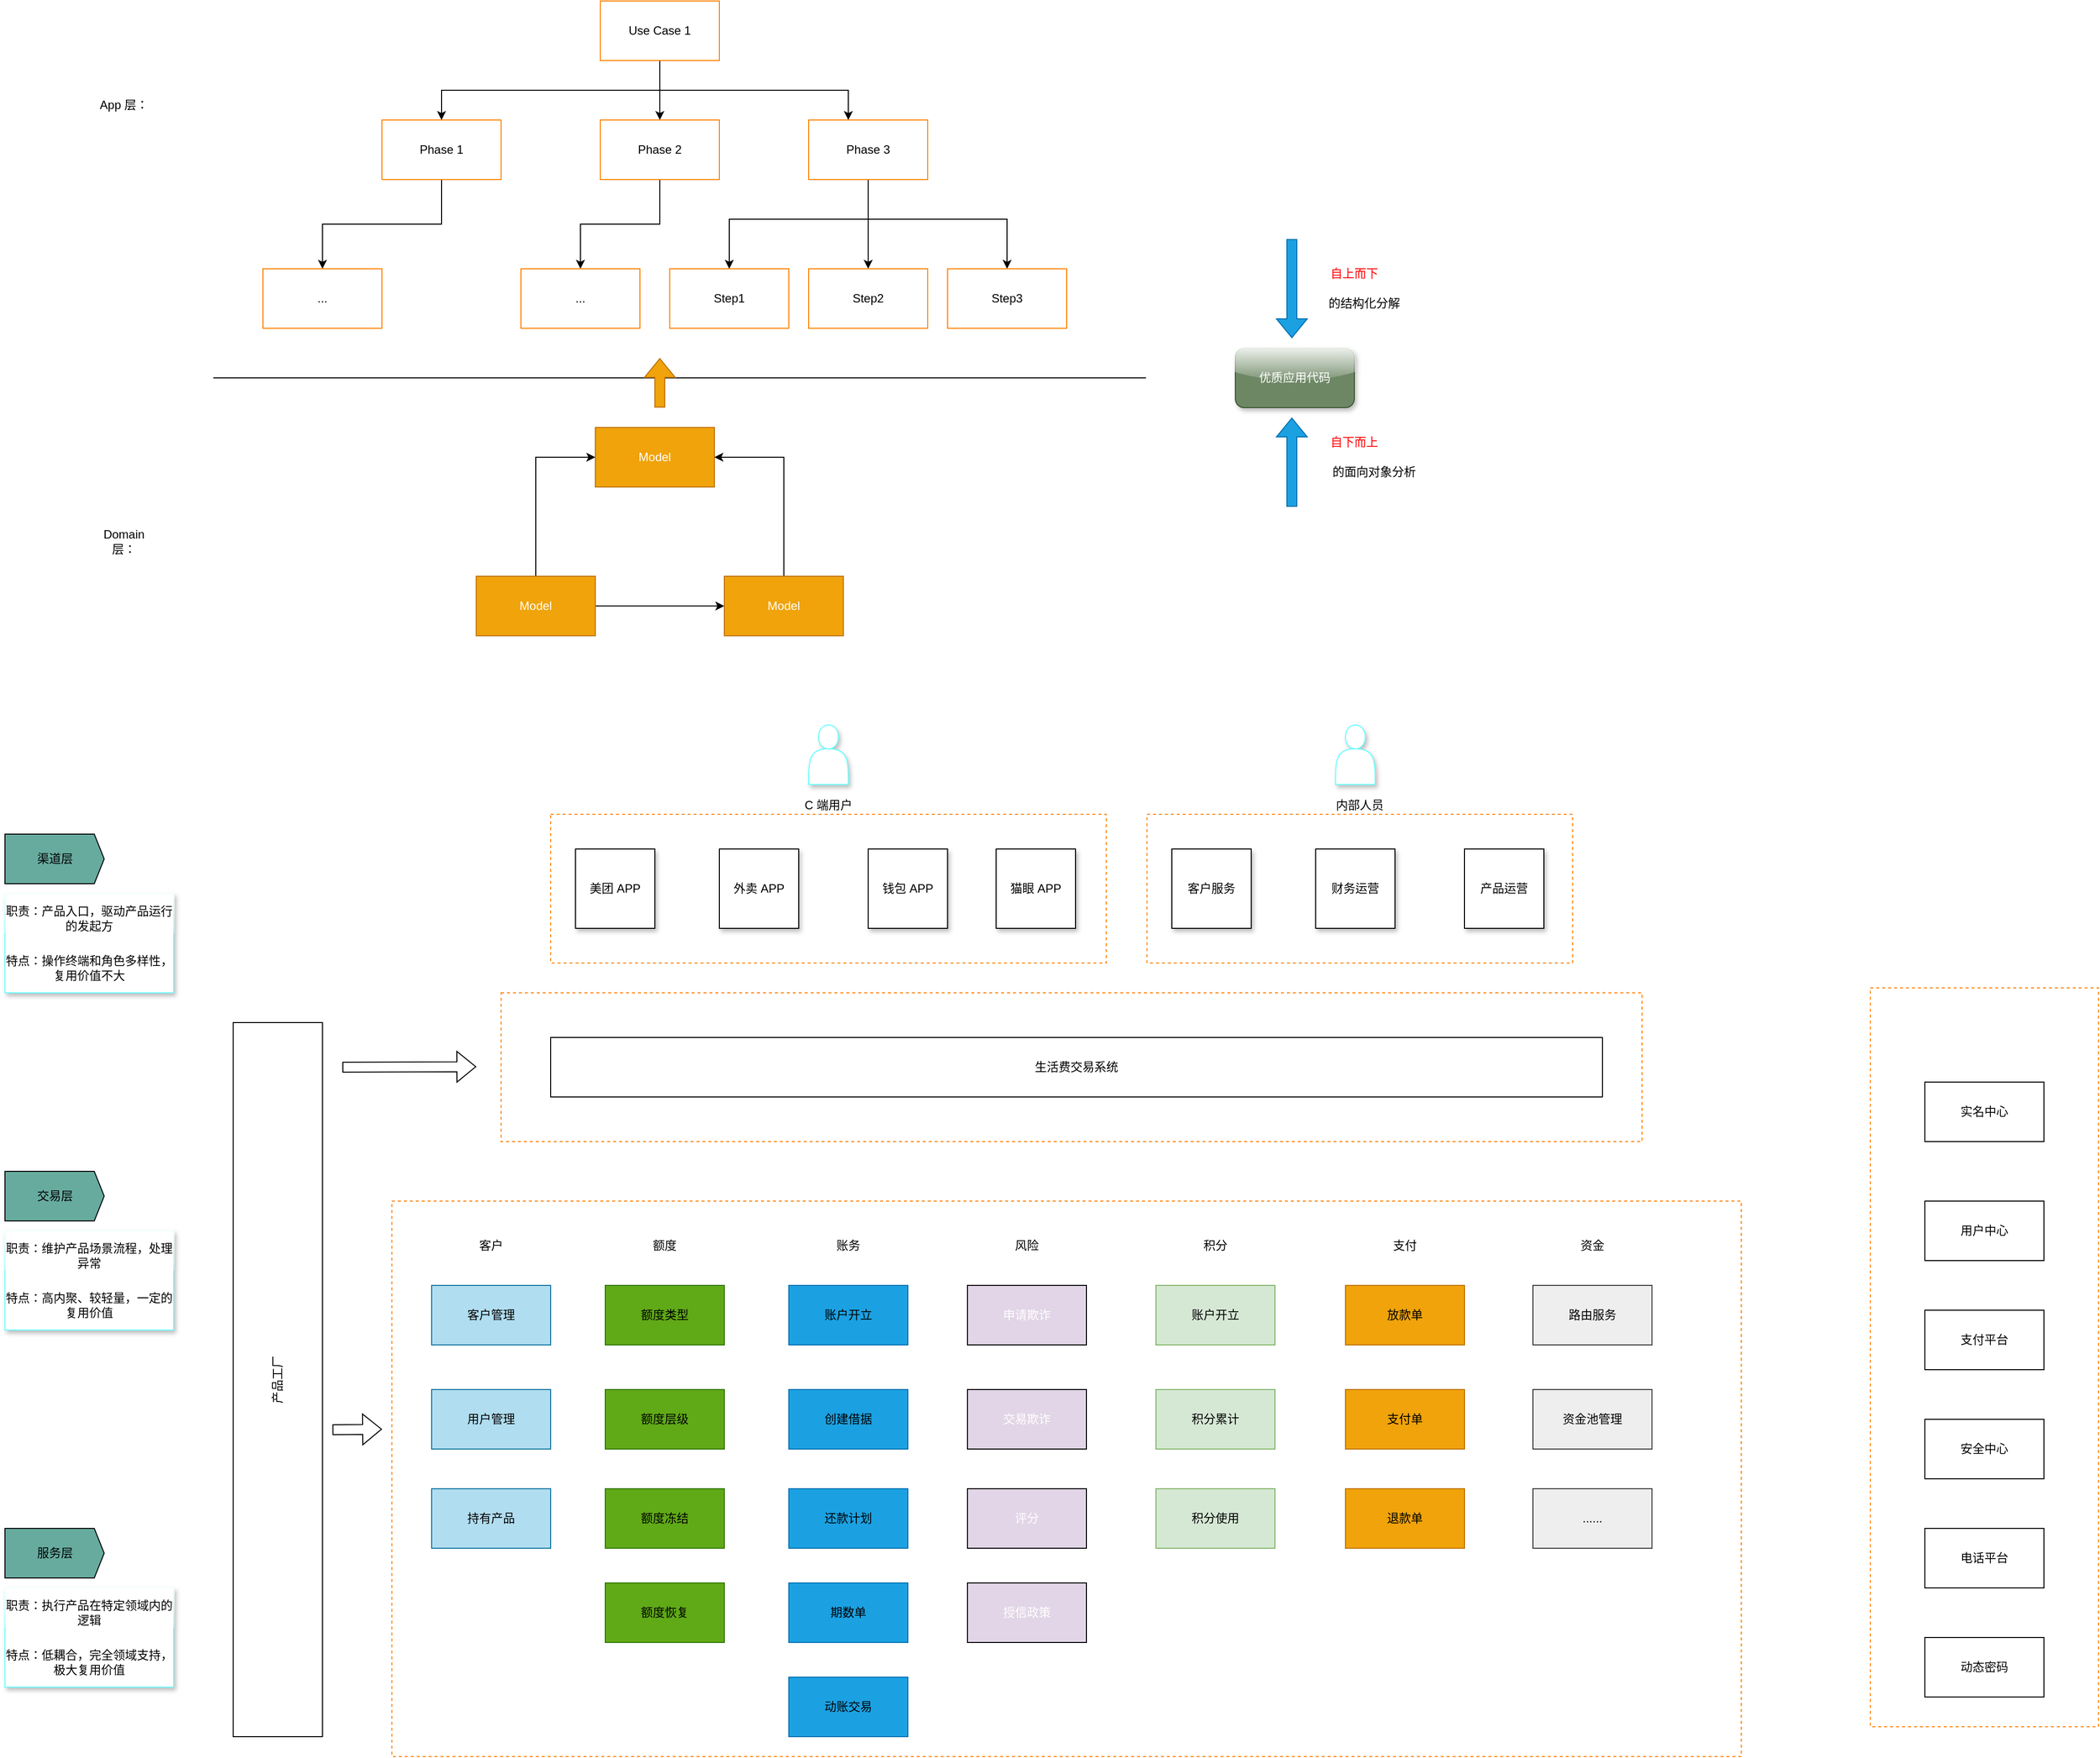 <mxfile version="16.5.1" type="device"><diagram id="ika14cYonNN1cqbjBtaj" name="第 1 页"><mxGraphModel dx="2253" dy="852" grid="1" gridSize="10" guides="1" tooltips="1" connect="1" arrows="1" fold="1" page="1" pageScale="1" pageWidth="827" pageHeight="1169" math="0" shadow="0"><root><mxCell id="0"/><mxCell id="1" parent="0"/><mxCell id="zo8uY6H522lUNCrGiecC-43" value="" style="rounded=0;whiteSpace=wrap;html=1;shadow=1;glass=1;sketch=0;fontColor=#000000;strokeColor=#66FFFF;fillColor=#FFFFFF;" vertex="1" parent="1"><mxGeometry x="-470" y="980" width="170" height="100" as="geometry"/></mxCell><mxCell id="zo8uY6H522lUNCrGiecC-5" style="edgeStyle=orthogonalEdgeStyle;rounded=0;orthogonalLoop=1;jettySize=auto;html=1;" edge="1" parent="1" source="zo8uY6H522lUNCrGiecC-1" target="zo8uY6H522lUNCrGiecC-3"><mxGeometry relative="1" as="geometry"/></mxCell><mxCell id="zo8uY6H522lUNCrGiecC-6" style="edgeStyle=orthogonalEdgeStyle;rounded=0;orthogonalLoop=1;jettySize=auto;html=1;" edge="1" parent="1" source="zo8uY6H522lUNCrGiecC-1" target="zo8uY6H522lUNCrGiecC-2"><mxGeometry relative="1" as="geometry"><Array as="points"><mxPoint x="190" y="170"/><mxPoint x="-30" y="170"/></Array></mxGeometry></mxCell><mxCell id="zo8uY6H522lUNCrGiecC-7" style="edgeStyle=orthogonalEdgeStyle;rounded=0;orthogonalLoop=1;jettySize=auto;html=1;" edge="1" parent="1" source="zo8uY6H522lUNCrGiecC-1" target="zo8uY6H522lUNCrGiecC-4"><mxGeometry relative="1" as="geometry"><Array as="points"><mxPoint x="190" y="170"/><mxPoint x="380" y="170"/></Array></mxGeometry></mxCell><mxCell id="zo8uY6H522lUNCrGiecC-1" value="Use Case 1" style="rounded=0;whiteSpace=wrap;html=1;strokeColor=#FF8000;" vertex="1" parent="1"><mxGeometry x="130" y="80" width="120" height="60" as="geometry"/></mxCell><mxCell id="zo8uY6H522lUNCrGiecC-9" style="edgeStyle=orthogonalEdgeStyle;rounded=0;orthogonalLoop=1;jettySize=auto;html=1;entryX=0.5;entryY=0;entryDx=0;entryDy=0;" edge="1" parent="1" source="zo8uY6H522lUNCrGiecC-2" target="zo8uY6H522lUNCrGiecC-8"><mxGeometry relative="1" as="geometry"/></mxCell><mxCell id="zo8uY6H522lUNCrGiecC-2" value="Phase 1" style="rounded=0;whiteSpace=wrap;html=1;strokeColor=#FF8000;" vertex="1" parent="1"><mxGeometry x="-90" y="200" width="120" height="60" as="geometry"/></mxCell><mxCell id="zo8uY6H522lUNCrGiecC-11" style="edgeStyle=orthogonalEdgeStyle;rounded=0;orthogonalLoop=1;jettySize=auto;html=1;" edge="1" parent="1" source="zo8uY6H522lUNCrGiecC-3" target="zo8uY6H522lUNCrGiecC-10"><mxGeometry relative="1" as="geometry"/></mxCell><mxCell id="zo8uY6H522lUNCrGiecC-3" value="Phase 2" style="rounded=0;whiteSpace=wrap;html=1;strokeColor=#FF8000;" vertex="1" parent="1"><mxGeometry x="130" y="200" width="120" height="60" as="geometry"/></mxCell><mxCell id="zo8uY6H522lUNCrGiecC-15" style="edgeStyle=orthogonalEdgeStyle;rounded=0;orthogonalLoop=1;jettySize=auto;html=1;entryX=0.5;entryY=0;entryDx=0;entryDy=0;" edge="1" parent="1" source="zo8uY6H522lUNCrGiecC-4" target="zo8uY6H522lUNCrGiecC-12"><mxGeometry relative="1" as="geometry"><Array as="points"><mxPoint x="400" y="300"/><mxPoint x="260" y="300"/></Array></mxGeometry></mxCell><mxCell id="zo8uY6H522lUNCrGiecC-16" style="edgeStyle=orthogonalEdgeStyle;rounded=0;orthogonalLoop=1;jettySize=auto;html=1;" edge="1" parent="1" source="zo8uY6H522lUNCrGiecC-4" target="zo8uY6H522lUNCrGiecC-13"><mxGeometry relative="1" as="geometry"/></mxCell><mxCell id="zo8uY6H522lUNCrGiecC-17" style="edgeStyle=orthogonalEdgeStyle;rounded=0;orthogonalLoop=1;jettySize=auto;html=1;entryX=0.5;entryY=0;entryDx=0;entryDy=0;" edge="1" parent="1" source="zo8uY6H522lUNCrGiecC-4" target="zo8uY6H522lUNCrGiecC-14"><mxGeometry relative="1" as="geometry"><Array as="points"><mxPoint x="400" y="300"/><mxPoint x="540" y="300"/></Array></mxGeometry></mxCell><mxCell id="zo8uY6H522lUNCrGiecC-4" value="Phase 3" style="rounded=0;whiteSpace=wrap;html=1;strokeColor=#FF8000;" vertex="1" parent="1"><mxGeometry x="340" y="200" width="120" height="60" as="geometry"/></mxCell><mxCell id="zo8uY6H522lUNCrGiecC-8" value="..." style="rounded=0;whiteSpace=wrap;html=1;strokeColor=#FF8000;" vertex="1" parent="1"><mxGeometry x="-210" y="350" width="120" height="60" as="geometry"/></mxCell><mxCell id="zo8uY6H522lUNCrGiecC-10" value="..." style="rounded=0;whiteSpace=wrap;html=1;strokeColor=#FF8000;" vertex="1" parent="1"><mxGeometry x="50" y="350" width="120" height="60" as="geometry"/></mxCell><mxCell id="zo8uY6H522lUNCrGiecC-12" value="Step1" style="rounded=0;whiteSpace=wrap;html=1;strokeColor=#FF8000;" vertex="1" parent="1"><mxGeometry x="200" y="350" width="120" height="60" as="geometry"/></mxCell><mxCell id="zo8uY6H522lUNCrGiecC-13" value="Step2" style="rounded=0;whiteSpace=wrap;html=1;strokeColor=#FF8000;" vertex="1" parent="1"><mxGeometry x="340" y="350" width="120" height="60" as="geometry"/></mxCell><mxCell id="zo8uY6H522lUNCrGiecC-14" value="Step3" style="rounded=0;whiteSpace=wrap;html=1;strokeColor=#FF8000;" vertex="1" parent="1"><mxGeometry x="480" y="350" width="120" height="60" as="geometry"/></mxCell><mxCell id="zo8uY6H522lUNCrGiecC-18" value="" style="endArrow=none;html=1;rounded=0;" edge="1" parent="1"><mxGeometry width="50" height="50" relative="1" as="geometry"><mxPoint x="-260" y="460" as="sourcePoint"/><mxPoint x="680" y="460" as="targetPoint"/></mxGeometry></mxCell><mxCell id="zo8uY6H522lUNCrGiecC-20" value="App 层：" style="text;html=1;strokeColor=none;fillColor=none;align=center;verticalAlign=middle;whiteSpace=wrap;rounded=0;" vertex="1" parent="1"><mxGeometry x="-380" y="170" width="60" height="30" as="geometry"/></mxCell><mxCell id="zo8uY6H522lUNCrGiecC-21" value="Domain 层：" style="text;html=1;strokeColor=none;fillColor=none;align=center;verticalAlign=middle;whiteSpace=wrap;rounded=0;" vertex="1" parent="1"><mxGeometry x="-380" y="610" width="60" height="30" as="geometry"/></mxCell><mxCell id="zo8uY6H522lUNCrGiecC-22" value="Model" style="rounded=0;whiteSpace=wrap;html=1;strokeColor=#BD7000;fillColor=#f0a30a;fontColor=#FFFFFF;" vertex="1" parent="1"><mxGeometry x="125" y="510" width="120" height="60" as="geometry"/></mxCell><mxCell id="zo8uY6H522lUNCrGiecC-25" style="edgeStyle=orthogonalEdgeStyle;rounded=0;orthogonalLoop=1;jettySize=auto;html=1;fontColor=#FFFFFF;" edge="1" parent="1" source="zo8uY6H522lUNCrGiecC-23" target="zo8uY6H522lUNCrGiecC-24"><mxGeometry relative="1" as="geometry"/></mxCell><mxCell id="zo8uY6H522lUNCrGiecC-27" style="edgeStyle=orthogonalEdgeStyle;rounded=0;orthogonalLoop=1;jettySize=auto;html=1;entryX=0;entryY=0.5;entryDx=0;entryDy=0;fontColor=#FFFFFF;" edge="1" parent="1" source="zo8uY6H522lUNCrGiecC-23" target="zo8uY6H522lUNCrGiecC-22"><mxGeometry relative="1" as="geometry"/></mxCell><mxCell id="zo8uY6H522lUNCrGiecC-23" value="Model" style="rounded=0;whiteSpace=wrap;html=1;strokeColor=#BD7000;fillColor=#f0a30a;fontColor=#FFFFFF;" vertex="1" parent="1"><mxGeometry x="5" y="660" width="120" height="60" as="geometry"/></mxCell><mxCell id="zo8uY6H522lUNCrGiecC-26" style="edgeStyle=orthogonalEdgeStyle;rounded=0;orthogonalLoop=1;jettySize=auto;html=1;entryX=1;entryY=0.5;entryDx=0;entryDy=0;fontColor=#FFFFFF;" edge="1" parent="1" source="zo8uY6H522lUNCrGiecC-24" target="zo8uY6H522lUNCrGiecC-22"><mxGeometry relative="1" as="geometry"><Array as="points"><mxPoint x="315" y="540"/></Array></mxGeometry></mxCell><mxCell id="zo8uY6H522lUNCrGiecC-24" value="Model" style="rounded=0;whiteSpace=wrap;html=1;strokeColor=#BD7000;fillColor=#f0a30a;fontColor=#FFFFFF;" vertex="1" parent="1"><mxGeometry x="255" y="660" width="120" height="60" as="geometry"/></mxCell><mxCell id="zo8uY6H522lUNCrGiecC-29" value="" style="shape=flexArrow;endArrow=classic;html=1;rounded=0;fontColor=#FFFFFF;fillColor=#f0a30a;strokeColor=#BD7000;" edge="1" parent="1"><mxGeometry width="50" height="50" relative="1" as="geometry"><mxPoint x="190" y="490" as="sourcePoint"/><mxPoint x="190" y="440" as="targetPoint"/></mxGeometry></mxCell><mxCell id="zo8uY6H522lUNCrGiecC-30" value="优质应用代码" style="rounded=1;whiteSpace=wrap;html=1;fontColor=#ffffff;strokeColor=#3A5431;glass=1;shadow=1;sketch=0;fillColor=#6d8764;" vertex="1" parent="1"><mxGeometry x="770" y="430" width="120" height="60" as="geometry"/></mxCell><mxCell id="zo8uY6H522lUNCrGiecC-31" value="" style="shape=flexArrow;endArrow=classic;html=1;rounded=0;fontColor=#FFFFFF;fillColor=#1ba1e2;strokeColor=#006EAF;" edge="1" parent="1"><mxGeometry width="50" height="50" relative="1" as="geometry"><mxPoint x="827" y="590" as="sourcePoint"/><mxPoint x="827" y="500" as="targetPoint"/></mxGeometry></mxCell><mxCell id="zo8uY6H522lUNCrGiecC-34" value="" style="shape=flexArrow;endArrow=classic;html=1;rounded=0;fontColor=#FFFFFF;fillColor=#1ba1e2;strokeColor=#006EAF;" edge="1" parent="1"><mxGeometry width="50" height="50" relative="1" as="geometry"><mxPoint x="827" y="320" as="sourcePoint"/><mxPoint x="827" y="420" as="targetPoint"/></mxGeometry></mxCell><mxCell id="zo8uY6H522lUNCrGiecC-35" value="自上而下" style="text;html=1;strokeColor=none;fillColor=none;align=center;verticalAlign=middle;whiteSpace=wrap;rounded=0;shadow=1;glass=1;sketch=0;fontColor=#FF0000;" vertex="1" parent="1"><mxGeometry x="860" y="340" width="60" height="30" as="geometry"/></mxCell><mxCell id="zo8uY6H522lUNCrGiecC-36" value="自下而上&lt;br&gt;" style="text;html=1;strokeColor=none;fillColor=none;align=center;verticalAlign=middle;whiteSpace=wrap;rounded=0;shadow=1;glass=1;sketch=0;fontColor=#FF0000;" vertex="1" parent="1"><mxGeometry x="860" y="510" width="60" height="30" as="geometry"/></mxCell><mxCell id="zo8uY6H522lUNCrGiecC-37" value="的结构化分解" style="text;html=1;strokeColor=none;fillColor=none;align=center;verticalAlign=middle;whiteSpace=wrap;rounded=0;shadow=1;glass=1;sketch=0;fontColor=#000000;" vertex="1" parent="1"><mxGeometry x="860" y="370" width="80" height="30" as="geometry"/></mxCell><mxCell id="zo8uY6H522lUNCrGiecC-38" value="的面向对象分析" style="text;html=1;strokeColor=none;fillColor=none;align=center;verticalAlign=middle;whiteSpace=wrap;rounded=0;shadow=1;glass=1;sketch=0;fontColor=#000000;" vertex="1" parent="1"><mxGeometry x="860" y="540" width="100" height="30" as="geometry"/></mxCell><mxCell id="zo8uY6H522lUNCrGiecC-39" value="渠道层" style="html=1;shadow=0;dashed=0;align=center;verticalAlign=middle;shape=mxgraph.arrows2.arrow;dy=0;dx=10;notch=0;rounded=1;glass=1;sketch=0;fontColor=#000000;strokeColor=#000000;fillColor=#67AB9F;" vertex="1" parent="1"><mxGeometry x="-470" y="920" width="100" height="50" as="geometry"/></mxCell><mxCell id="zo8uY6H522lUNCrGiecC-41" value="职责：产品入口，驱动产品运行的发起方" style="text;html=1;strokeColor=none;fillColor=none;align=center;verticalAlign=middle;whiteSpace=wrap;rounded=0;shadow=1;glass=1;sketch=0;fontColor=#000000;" vertex="1" parent="1"><mxGeometry x="-470" y="985" width="170" height="40" as="geometry"/></mxCell><mxCell id="zo8uY6H522lUNCrGiecC-42" value="特点：操作终端和角色多样性，复用价值不大" style="text;html=1;strokeColor=none;fillColor=none;align=center;verticalAlign=middle;whiteSpace=wrap;rounded=0;shadow=1;glass=1;sketch=0;fontColor=#000000;" vertex="1" parent="1"><mxGeometry x="-470" y="1035" width="170" height="40" as="geometry"/></mxCell><mxCell id="zo8uY6H522lUNCrGiecC-44" value="C 端用户" style="rounded=0;whiteSpace=wrap;html=1;shadow=0;glass=0;sketch=0;fontColor=#000000;strokeColor=#FF8000;fillColor=#FFFFFF;labelPosition=center;verticalLabelPosition=top;align=center;verticalAlign=bottom;dashed=1;" vertex="1" parent="1"><mxGeometry x="80" y="900" width="560" height="150" as="geometry"/></mxCell><mxCell id="zo8uY6H522lUNCrGiecC-45" value="" style="shape=actor;whiteSpace=wrap;html=1;rounded=1;shadow=1;glass=1;sketch=0;fontColor=#000000;strokeColor=#66FFFF;fillColor=#FFFFFF;" vertex="1" parent="1"><mxGeometry x="340" y="810" width="40" height="60" as="geometry"/></mxCell><mxCell id="zo8uY6H522lUNCrGiecC-46" value="美团 APP" style="whiteSpace=wrap;html=1;aspect=fixed;rounded=0;shadow=1;glass=0;sketch=0;fontColor=#000000;strokeColor=#000000;fillColor=#FFFFFF;" vertex="1" parent="1"><mxGeometry x="105" y="935" width="80" height="80" as="geometry"/></mxCell><mxCell id="zo8uY6H522lUNCrGiecC-47" value="外卖 APP" style="whiteSpace=wrap;html=1;aspect=fixed;rounded=0;shadow=1;glass=0;sketch=0;fontColor=#000000;strokeColor=#000000;fillColor=#FFFFFF;" vertex="1" parent="1"><mxGeometry x="250" y="935" width="80" height="80" as="geometry"/></mxCell><mxCell id="zo8uY6H522lUNCrGiecC-48" value="钱包 APP" style="whiteSpace=wrap;html=1;aspect=fixed;rounded=0;shadow=1;glass=0;sketch=0;fontColor=#000000;strokeColor=#000000;fillColor=#FFFFFF;" vertex="1" parent="1"><mxGeometry x="400" y="935" width="80" height="80" as="geometry"/></mxCell><mxCell id="zo8uY6H522lUNCrGiecC-49" value="猫眼 APP" style="whiteSpace=wrap;html=1;aspect=fixed;rounded=0;shadow=1;glass=0;sketch=0;fontColor=#000000;strokeColor=#000000;fillColor=#FFFFFF;" vertex="1" parent="1"><mxGeometry x="529" y="935" width="80" height="80" as="geometry"/></mxCell><mxCell id="zo8uY6H522lUNCrGiecC-50" value="内部人员" style="rounded=0;whiteSpace=wrap;html=1;shadow=0;glass=0;sketch=0;fontColor=#000000;strokeColor=#FF8000;fillColor=#FFFFFF;labelPosition=center;verticalLabelPosition=top;align=center;verticalAlign=bottom;dashed=1;" vertex="1" parent="1"><mxGeometry x="681" y="900" width="429" height="150" as="geometry"/></mxCell><mxCell id="zo8uY6H522lUNCrGiecC-51" value="" style="shape=actor;whiteSpace=wrap;html=1;rounded=1;shadow=1;glass=1;sketch=0;fontColor=#000000;strokeColor=#66FFFF;fillColor=#FFFFFF;" vertex="1" parent="1"><mxGeometry x="871" y="810" width="40" height="60" as="geometry"/></mxCell><mxCell id="zo8uY6H522lUNCrGiecC-52" value="客户服务" style="whiteSpace=wrap;html=1;aspect=fixed;rounded=0;shadow=1;glass=0;sketch=0;fontColor=#000000;strokeColor=#000000;fillColor=#FFFFFF;" vertex="1" parent="1"><mxGeometry x="706" y="935" width="80" height="80" as="geometry"/></mxCell><mxCell id="zo8uY6H522lUNCrGiecC-53" value="财务运营" style="whiteSpace=wrap;html=1;aspect=fixed;rounded=0;shadow=1;glass=0;sketch=0;fontColor=#000000;strokeColor=#000000;fillColor=#FFFFFF;" vertex="1" parent="1"><mxGeometry x="851" y="935" width="80" height="80" as="geometry"/></mxCell><mxCell id="zo8uY6H522lUNCrGiecC-54" value="产品运营" style="whiteSpace=wrap;html=1;aspect=fixed;rounded=0;shadow=1;glass=0;sketch=0;fontColor=#000000;strokeColor=#000000;fillColor=#FFFFFF;" vertex="1" parent="1"><mxGeometry x="1001" y="935" width="80" height="80" as="geometry"/></mxCell><mxCell id="zo8uY6H522lUNCrGiecC-58" value="" style="rounded=0;whiteSpace=wrap;html=1;shadow=0;glass=0;sketch=0;fontColor=#000000;strokeColor=#FF8000;fillColor=#FFFFFF;labelPosition=center;verticalLabelPosition=top;align=center;verticalAlign=bottom;dashed=1;" vertex="1" parent="1"><mxGeometry x="30" y="1080" width="1150" height="150" as="geometry"/></mxCell><mxCell id="zo8uY6H522lUNCrGiecC-62" value="生活费交易系统" style="rounded=0;whiteSpace=wrap;html=1;shadow=0;glass=0;sketch=0;fontColor=#000000;strokeColor=#000000;fillColor=#FFFFFF;" vertex="1" parent="1"><mxGeometry x="80" y="1125" width="1060" height="60" as="geometry"/></mxCell><mxCell id="zo8uY6H522lUNCrGiecC-63" value="产品工厂" style="rounded=0;shadow=0;glass=0;sketch=0;fontColor=#000000;strokeColor=#000000;fillColor=#FFFFFF;whiteSpace=wrap;html=1;verticalAlign=middle;horizontal=0;" vertex="1" parent="1"><mxGeometry x="-240" y="1110" width="90" height="720" as="geometry"/></mxCell><mxCell id="zo8uY6H522lUNCrGiecC-64" value="" style="shape=flexArrow;endArrow=classic;html=1;rounded=0;fontColor=#000000;" edge="1" parent="1"><mxGeometry width="50" height="50" relative="1" as="geometry"><mxPoint x="-130" y="1155" as="sourcePoint"/><mxPoint x="5" y="1154.5" as="targetPoint"/></mxGeometry></mxCell><mxCell id="zo8uY6H522lUNCrGiecC-65" value="" style="rounded=0;whiteSpace=wrap;html=1;shadow=0;glass=0;sketch=0;fontColor=#000000;strokeColor=#FF8000;fillColor=#FFFFFF;labelPosition=center;verticalLabelPosition=top;align=center;verticalAlign=bottom;dashed=1;" vertex="1" parent="1"><mxGeometry x="-80" y="1290" width="1360" height="560" as="geometry"/></mxCell><mxCell id="zo8uY6H522lUNCrGiecC-66" value="" style="rounded=0;whiteSpace=wrap;html=1;shadow=0;glass=0;sketch=0;fontColor=#000000;strokeColor=#FF8000;fillColor=#FFFFFF;labelPosition=center;verticalLabelPosition=top;align=center;verticalAlign=bottom;dashed=1;" vertex="1" parent="1"><mxGeometry x="1410" y="1075" width="230" height="745" as="geometry"/></mxCell><mxCell id="zo8uY6H522lUNCrGiecC-67" value="实名中心" style="rounded=0;whiteSpace=wrap;html=1;shadow=0;glass=0;sketch=0;fontColor=#000000;strokeColor=#000000;fillColor=#FFFFFF;" vertex="1" parent="1"><mxGeometry x="1465" y="1170" width="120" height="60" as="geometry"/></mxCell><mxCell id="zo8uY6H522lUNCrGiecC-68" value="用户中心" style="rounded=0;whiteSpace=wrap;html=1;shadow=0;glass=0;sketch=0;fontColor=#000000;strokeColor=#000000;fillColor=#FFFFFF;" vertex="1" parent="1"><mxGeometry x="1465" y="1290" width="120" height="60" as="geometry"/></mxCell><mxCell id="zo8uY6H522lUNCrGiecC-69" value="支付平台" style="rounded=0;whiteSpace=wrap;html=1;shadow=0;glass=0;sketch=0;fontColor=#000000;strokeColor=#000000;fillColor=#FFFFFF;" vertex="1" parent="1"><mxGeometry x="1465" y="1400" width="120" height="60" as="geometry"/></mxCell><mxCell id="zo8uY6H522lUNCrGiecC-70" value="安全中心" style="rounded=0;whiteSpace=wrap;html=1;shadow=0;glass=0;sketch=0;fontColor=#000000;strokeColor=#000000;fillColor=#FFFFFF;" vertex="1" parent="1"><mxGeometry x="1465" y="1510" width="120" height="60" as="geometry"/></mxCell><mxCell id="zo8uY6H522lUNCrGiecC-71" value="电话平台" style="rounded=0;whiteSpace=wrap;html=1;shadow=0;glass=0;sketch=0;fontColor=#000000;strokeColor=#000000;fillColor=#FFFFFF;" vertex="1" parent="1"><mxGeometry x="1465" y="1620" width="120" height="60" as="geometry"/></mxCell><mxCell id="zo8uY6H522lUNCrGiecC-72" value="动态密码" style="rounded=0;whiteSpace=wrap;html=1;shadow=0;glass=0;sketch=0;fontColor=#000000;strokeColor=#000000;fillColor=#FFFFFF;" vertex="1" parent="1"><mxGeometry x="1465" y="1730" width="120" height="60" as="geometry"/></mxCell><mxCell id="zo8uY6H522lUNCrGiecC-73" value="" style="shape=flexArrow;endArrow=classic;html=1;rounded=0;fontColor=#000000;" edge="1" parent="1"><mxGeometry width="50" height="50" relative="1" as="geometry"><mxPoint x="-140" y="1520.5" as="sourcePoint"/><mxPoint x="-90" y="1520" as="targetPoint"/></mxGeometry></mxCell><mxCell id="zo8uY6H522lUNCrGiecC-74" value="" style="rounded=0;whiteSpace=wrap;html=1;shadow=1;glass=1;sketch=0;fontColor=#000000;strokeColor=#66FFFF;fillColor=#FFFFFF;" vertex="1" parent="1"><mxGeometry x="-470" y="1320" width="170" height="100" as="geometry"/></mxCell><mxCell id="zo8uY6H522lUNCrGiecC-75" value="交易层" style="html=1;shadow=0;dashed=0;align=center;verticalAlign=middle;shape=mxgraph.arrows2.arrow;dy=0;dx=10;notch=0;rounded=1;glass=1;sketch=0;fontColor=#000000;strokeColor=#000000;fillColor=#67AB9F;" vertex="1" parent="1"><mxGeometry x="-470" y="1260" width="100" height="50" as="geometry"/></mxCell><mxCell id="zo8uY6H522lUNCrGiecC-76" value="职责：维护产品场景流程，处理异常" style="text;html=1;strokeColor=none;fillColor=none;align=center;verticalAlign=middle;whiteSpace=wrap;rounded=0;shadow=1;glass=1;sketch=0;fontColor=#000000;" vertex="1" parent="1"><mxGeometry x="-470" y="1325" width="170" height="40" as="geometry"/></mxCell><mxCell id="zo8uY6H522lUNCrGiecC-77" value="特点：高内聚、较轻量，一定的复用价值" style="text;html=1;strokeColor=none;fillColor=none;align=center;verticalAlign=middle;whiteSpace=wrap;rounded=0;shadow=1;glass=1;sketch=0;fontColor=#000000;" vertex="1" parent="1"><mxGeometry x="-470" y="1375" width="170" height="40" as="geometry"/></mxCell><mxCell id="zo8uY6H522lUNCrGiecC-78" value="" style="rounded=0;whiteSpace=wrap;html=1;shadow=1;glass=1;sketch=0;fontColor=#000000;strokeColor=#66FFFF;fillColor=#FFFFFF;" vertex="1" parent="1"><mxGeometry x="-470" y="1680" width="170" height="100" as="geometry"/></mxCell><mxCell id="zo8uY6H522lUNCrGiecC-79" value="服务层" style="html=1;shadow=0;dashed=0;align=center;verticalAlign=middle;shape=mxgraph.arrows2.arrow;dy=0;dx=10;notch=0;rounded=1;glass=1;sketch=0;fontColor=#000000;strokeColor=#000000;fillColor=#67AB9F;" vertex="1" parent="1"><mxGeometry x="-470" y="1620" width="100" height="50" as="geometry"/></mxCell><mxCell id="zo8uY6H522lUNCrGiecC-80" value="职责：执行产品在特定领域内的逻辑" style="text;html=1;strokeColor=none;fillColor=none;align=center;verticalAlign=middle;whiteSpace=wrap;rounded=0;shadow=1;glass=1;sketch=0;fontColor=#000000;" vertex="1" parent="1"><mxGeometry x="-470" y="1685" width="170" height="40" as="geometry"/></mxCell><mxCell id="zo8uY6H522lUNCrGiecC-81" value="特点：低耦合，完全领域支持，极大复用价值" style="text;html=1;strokeColor=none;fillColor=none;align=center;verticalAlign=middle;whiteSpace=wrap;rounded=0;shadow=1;glass=1;sketch=0;fontColor=#000000;" vertex="1" parent="1"><mxGeometry x="-470" y="1735" width="170" height="40" as="geometry"/></mxCell><mxCell id="zo8uY6H522lUNCrGiecC-82" value="客户管理" style="rounded=0;whiteSpace=wrap;html=1;shadow=0;glass=0;sketch=0;strokeColor=#10739e;fillColor=#b1ddf0;" vertex="1" parent="1"><mxGeometry x="-40" y="1375" width="120" height="60" as="geometry"/></mxCell><mxCell id="zo8uY6H522lUNCrGiecC-83" value="客户" style="text;html=1;strokeColor=none;fillColor=none;align=center;verticalAlign=middle;whiteSpace=wrap;rounded=0;shadow=0;glass=0;sketch=0;fontColor=#000000;" vertex="1" parent="1"><mxGeometry x="-10" y="1320" width="60" height="30" as="geometry"/></mxCell><mxCell id="zo8uY6H522lUNCrGiecC-84" value="用户管理" style="rounded=0;whiteSpace=wrap;html=1;shadow=0;glass=0;sketch=0;strokeColor=#10739e;fillColor=#b1ddf0;" vertex="1" parent="1"><mxGeometry x="-40" y="1480" width="120" height="60" as="geometry"/></mxCell><mxCell id="zo8uY6H522lUNCrGiecC-85" value="持有产品" style="rounded=0;whiteSpace=wrap;html=1;shadow=0;glass=0;sketch=0;strokeColor=#10739e;fillColor=#b1ddf0;" vertex="1" parent="1"><mxGeometry x="-40" y="1580" width="120" height="60" as="geometry"/></mxCell><mxCell id="zo8uY6H522lUNCrGiecC-86" value="额度" style="text;html=1;strokeColor=none;fillColor=none;align=center;verticalAlign=middle;whiteSpace=wrap;rounded=0;shadow=0;glass=0;sketch=0;fontColor=#000000;" vertex="1" parent="1"><mxGeometry x="165" y="1320" width="60" height="30" as="geometry"/></mxCell><mxCell id="zo8uY6H522lUNCrGiecC-87" value="额度类型" style="rounded=0;whiteSpace=wrap;html=1;shadow=0;glass=0;sketch=0;strokeColor=#2D7600;fillColor=#60a917;fontColor=#000000;" vertex="1" parent="1"><mxGeometry x="135" y="1375" width="120" height="60" as="geometry"/></mxCell><mxCell id="zo8uY6H522lUNCrGiecC-88" value="额度层级" style="rounded=0;whiteSpace=wrap;html=1;shadow=0;glass=0;sketch=0;strokeColor=#2D7600;fillColor=#60a917;fontColor=#000000;" vertex="1" parent="1"><mxGeometry x="135" y="1480" width="120" height="60" as="geometry"/></mxCell><mxCell id="zo8uY6H522lUNCrGiecC-89" value="额度冻结" style="rounded=0;whiteSpace=wrap;html=1;shadow=0;glass=0;sketch=0;strokeColor=#2D7600;fillColor=#60a917;fontColor=#000000;" vertex="1" parent="1"><mxGeometry x="135" y="1580" width="120" height="60" as="geometry"/></mxCell><mxCell id="zo8uY6H522lUNCrGiecC-90" value="额度恢复" style="rounded=0;whiteSpace=wrap;html=1;shadow=0;glass=0;sketch=0;strokeColor=#2D7600;fillColor=#60a917;fontColor=#000000;" vertex="1" parent="1"><mxGeometry x="135" y="1675" width="120" height="60" as="geometry"/></mxCell><mxCell id="zo8uY6H522lUNCrGiecC-91" value="账务" style="text;html=1;strokeColor=none;fillColor=none;align=center;verticalAlign=middle;whiteSpace=wrap;rounded=0;shadow=0;glass=0;sketch=0;fontColor=#000000;" vertex="1" parent="1"><mxGeometry x="350" y="1320" width="60" height="30" as="geometry"/></mxCell><mxCell id="zo8uY6H522lUNCrGiecC-92" value="账户开立" style="rounded=0;whiteSpace=wrap;html=1;shadow=0;glass=0;sketch=0;strokeColor=#006EAF;fillColor=#1ba1e2;fontColor=#000000;" vertex="1" parent="1"><mxGeometry x="320" y="1375" width="120" height="60" as="geometry"/></mxCell><mxCell id="zo8uY6H522lUNCrGiecC-93" value="创建借据" style="rounded=0;whiteSpace=wrap;html=1;shadow=0;glass=0;sketch=0;strokeColor=#006EAF;fillColor=#1ba1e2;fontColor=#000000;" vertex="1" parent="1"><mxGeometry x="320" y="1480" width="120" height="60" as="geometry"/></mxCell><mxCell id="zo8uY6H522lUNCrGiecC-94" value="还款计划" style="rounded=0;whiteSpace=wrap;html=1;shadow=0;glass=0;sketch=0;strokeColor=#006EAF;fillColor=#1ba1e2;fontColor=#000000;" vertex="1" parent="1"><mxGeometry x="320" y="1580" width="120" height="60" as="geometry"/></mxCell><mxCell id="zo8uY6H522lUNCrGiecC-95" value="期数单" style="rounded=0;whiteSpace=wrap;html=1;shadow=0;glass=0;sketch=0;strokeColor=#006EAF;fillColor=#1ba1e2;fontColor=#000000;" vertex="1" parent="1"><mxGeometry x="320" y="1675" width="120" height="60" as="geometry"/></mxCell><mxCell id="zo8uY6H522lUNCrGiecC-96" value="动账交易" style="rounded=0;whiteSpace=wrap;html=1;shadow=0;glass=0;sketch=0;strokeColor=#006EAF;fillColor=#1ba1e2;fontColor=#000000;" vertex="1" parent="1"><mxGeometry x="320" y="1770" width="120" height="60" as="geometry"/></mxCell><mxCell id="zo8uY6H522lUNCrGiecC-97" value="风险" style="text;html=1;strokeColor=none;fillColor=none;align=center;verticalAlign=middle;whiteSpace=wrap;rounded=0;shadow=0;glass=0;sketch=0;fontColor=#000000;" vertex="1" parent="1"><mxGeometry x="530" y="1320" width="60" height="30" as="geometry"/></mxCell><mxCell id="zo8uY6H522lUNCrGiecC-98" value="申请欺诈" style="rounded=0;whiteSpace=wrap;html=1;shadow=0;glass=0;sketch=0;strokeColor=#000000;fillColor=#e1d5e7;fontColor=#FFFFFF;" vertex="1" parent="1"><mxGeometry x="500" y="1375" width="120" height="60" as="geometry"/></mxCell><mxCell id="zo8uY6H522lUNCrGiecC-99" value="交易欺诈" style="rounded=0;whiteSpace=wrap;html=1;shadow=0;glass=0;sketch=0;strokeColor=#000000;fillColor=#e1d5e7;fontColor=#FFFFFF;" vertex="1" parent="1"><mxGeometry x="500" y="1480" width="120" height="60" as="geometry"/></mxCell><mxCell id="zo8uY6H522lUNCrGiecC-100" value="评分" style="rounded=0;whiteSpace=wrap;html=1;shadow=0;glass=0;sketch=0;strokeColor=#000000;fillColor=#e1d5e7;fontColor=#FFFFFF;" vertex="1" parent="1"><mxGeometry x="500" y="1580" width="120" height="60" as="geometry"/></mxCell><mxCell id="zo8uY6H522lUNCrGiecC-101" value="授信政策" style="rounded=0;whiteSpace=wrap;html=1;shadow=0;glass=0;sketch=0;strokeColor=#000000;fillColor=#e1d5e7;fontColor=#FFFFFF;" vertex="1" parent="1"><mxGeometry x="500" y="1675" width="120" height="60" as="geometry"/></mxCell><mxCell id="zo8uY6H522lUNCrGiecC-103" value="积分" style="text;html=1;strokeColor=none;fillColor=none;align=center;verticalAlign=middle;whiteSpace=wrap;rounded=0;shadow=0;glass=0;sketch=0;fontColor=#000000;" vertex="1" parent="1"><mxGeometry x="720" y="1320" width="60" height="30" as="geometry"/></mxCell><mxCell id="zo8uY6H522lUNCrGiecC-104" value="账户开立" style="rounded=0;whiteSpace=wrap;html=1;shadow=0;glass=0;sketch=0;strokeColor=#82b366;fillColor=#d5e8d4;" vertex="1" parent="1"><mxGeometry x="690" y="1375" width="120" height="60" as="geometry"/></mxCell><mxCell id="zo8uY6H522lUNCrGiecC-105" value="积分累计" style="rounded=0;whiteSpace=wrap;html=1;shadow=0;glass=0;sketch=0;strokeColor=#82b366;fillColor=#d5e8d4;" vertex="1" parent="1"><mxGeometry x="690" y="1480" width="120" height="60" as="geometry"/></mxCell><mxCell id="zo8uY6H522lUNCrGiecC-106" value="积分使用" style="rounded=0;whiteSpace=wrap;html=1;shadow=0;glass=0;sketch=0;strokeColor=#82b366;fillColor=#d5e8d4;" vertex="1" parent="1"><mxGeometry x="690" y="1580" width="120" height="60" as="geometry"/></mxCell><mxCell id="zo8uY6H522lUNCrGiecC-108" value="支付" style="text;html=1;strokeColor=none;fillColor=none;align=center;verticalAlign=middle;whiteSpace=wrap;rounded=0;shadow=0;glass=0;sketch=0;fontColor=#000000;" vertex="1" parent="1"><mxGeometry x="911" y="1320" width="60" height="30" as="geometry"/></mxCell><mxCell id="zo8uY6H522lUNCrGiecC-109" value="放款单" style="rounded=0;whiteSpace=wrap;html=1;shadow=0;glass=0;sketch=0;strokeColor=#BD7000;fillColor=#f0a30a;fontColor=#000000;" vertex="1" parent="1"><mxGeometry x="881" y="1375" width="120" height="60" as="geometry"/></mxCell><mxCell id="zo8uY6H522lUNCrGiecC-110" value="支付单" style="rounded=0;whiteSpace=wrap;html=1;shadow=0;glass=0;sketch=0;strokeColor=#BD7000;fillColor=#f0a30a;fontColor=#000000;" vertex="1" parent="1"><mxGeometry x="881" y="1480" width="120" height="60" as="geometry"/></mxCell><mxCell id="zo8uY6H522lUNCrGiecC-111" value="退款单" style="rounded=0;whiteSpace=wrap;html=1;shadow=0;glass=0;sketch=0;strokeColor=#BD7000;fillColor=#f0a30a;fontColor=#000000;" vertex="1" parent="1"><mxGeometry x="881" y="1580" width="120" height="60" as="geometry"/></mxCell><mxCell id="zo8uY6H522lUNCrGiecC-113" value="资金" style="text;html=1;strokeColor=none;fillColor=none;align=center;verticalAlign=middle;whiteSpace=wrap;rounded=0;shadow=0;glass=0;sketch=0;fontColor=#000000;" vertex="1" parent="1"><mxGeometry x="1100" y="1320" width="60" height="30" as="geometry"/></mxCell><mxCell id="zo8uY6H522lUNCrGiecC-114" value="路由服务" style="rounded=0;whiteSpace=wrap;html=1;shadow=0;glass=0;sketch=0;strokeColor=#36393d;fillColor=#eeeeee;" vertex="1" parent="1"><mxGeometry x="1070" y="1375" width="120" height="60" as="geometry"/></mxCell><mxCell id="zo8uY6H522lUNCrGiecC-115" value="资金池管理" style="rounded=0;whiteSpace=wrap;html=1;shadow=0;glass=0;sketch=0;strokeColor=#36393d;fillColor=#eeeeee;" vertex="1" parent="1"><mxGeometry x="1070" y="1480" width="120" height="60" as="geometry"/></mxCell><mxCell id="zo8uY6H522lUNCrGiecC-116" value="......" style="rounded=0;whiteSpace=wrap;html=1;shadow=0;glass=0;sketch=0;strokeColor=#36393d;fillColor=#eeeeee;" vertex="1" parent="1"><mxGeometry x="1070" y="1580" width="120" height="60" as="geometry"/></mxCell></root></mxGraphModel></diagram></mxfile>